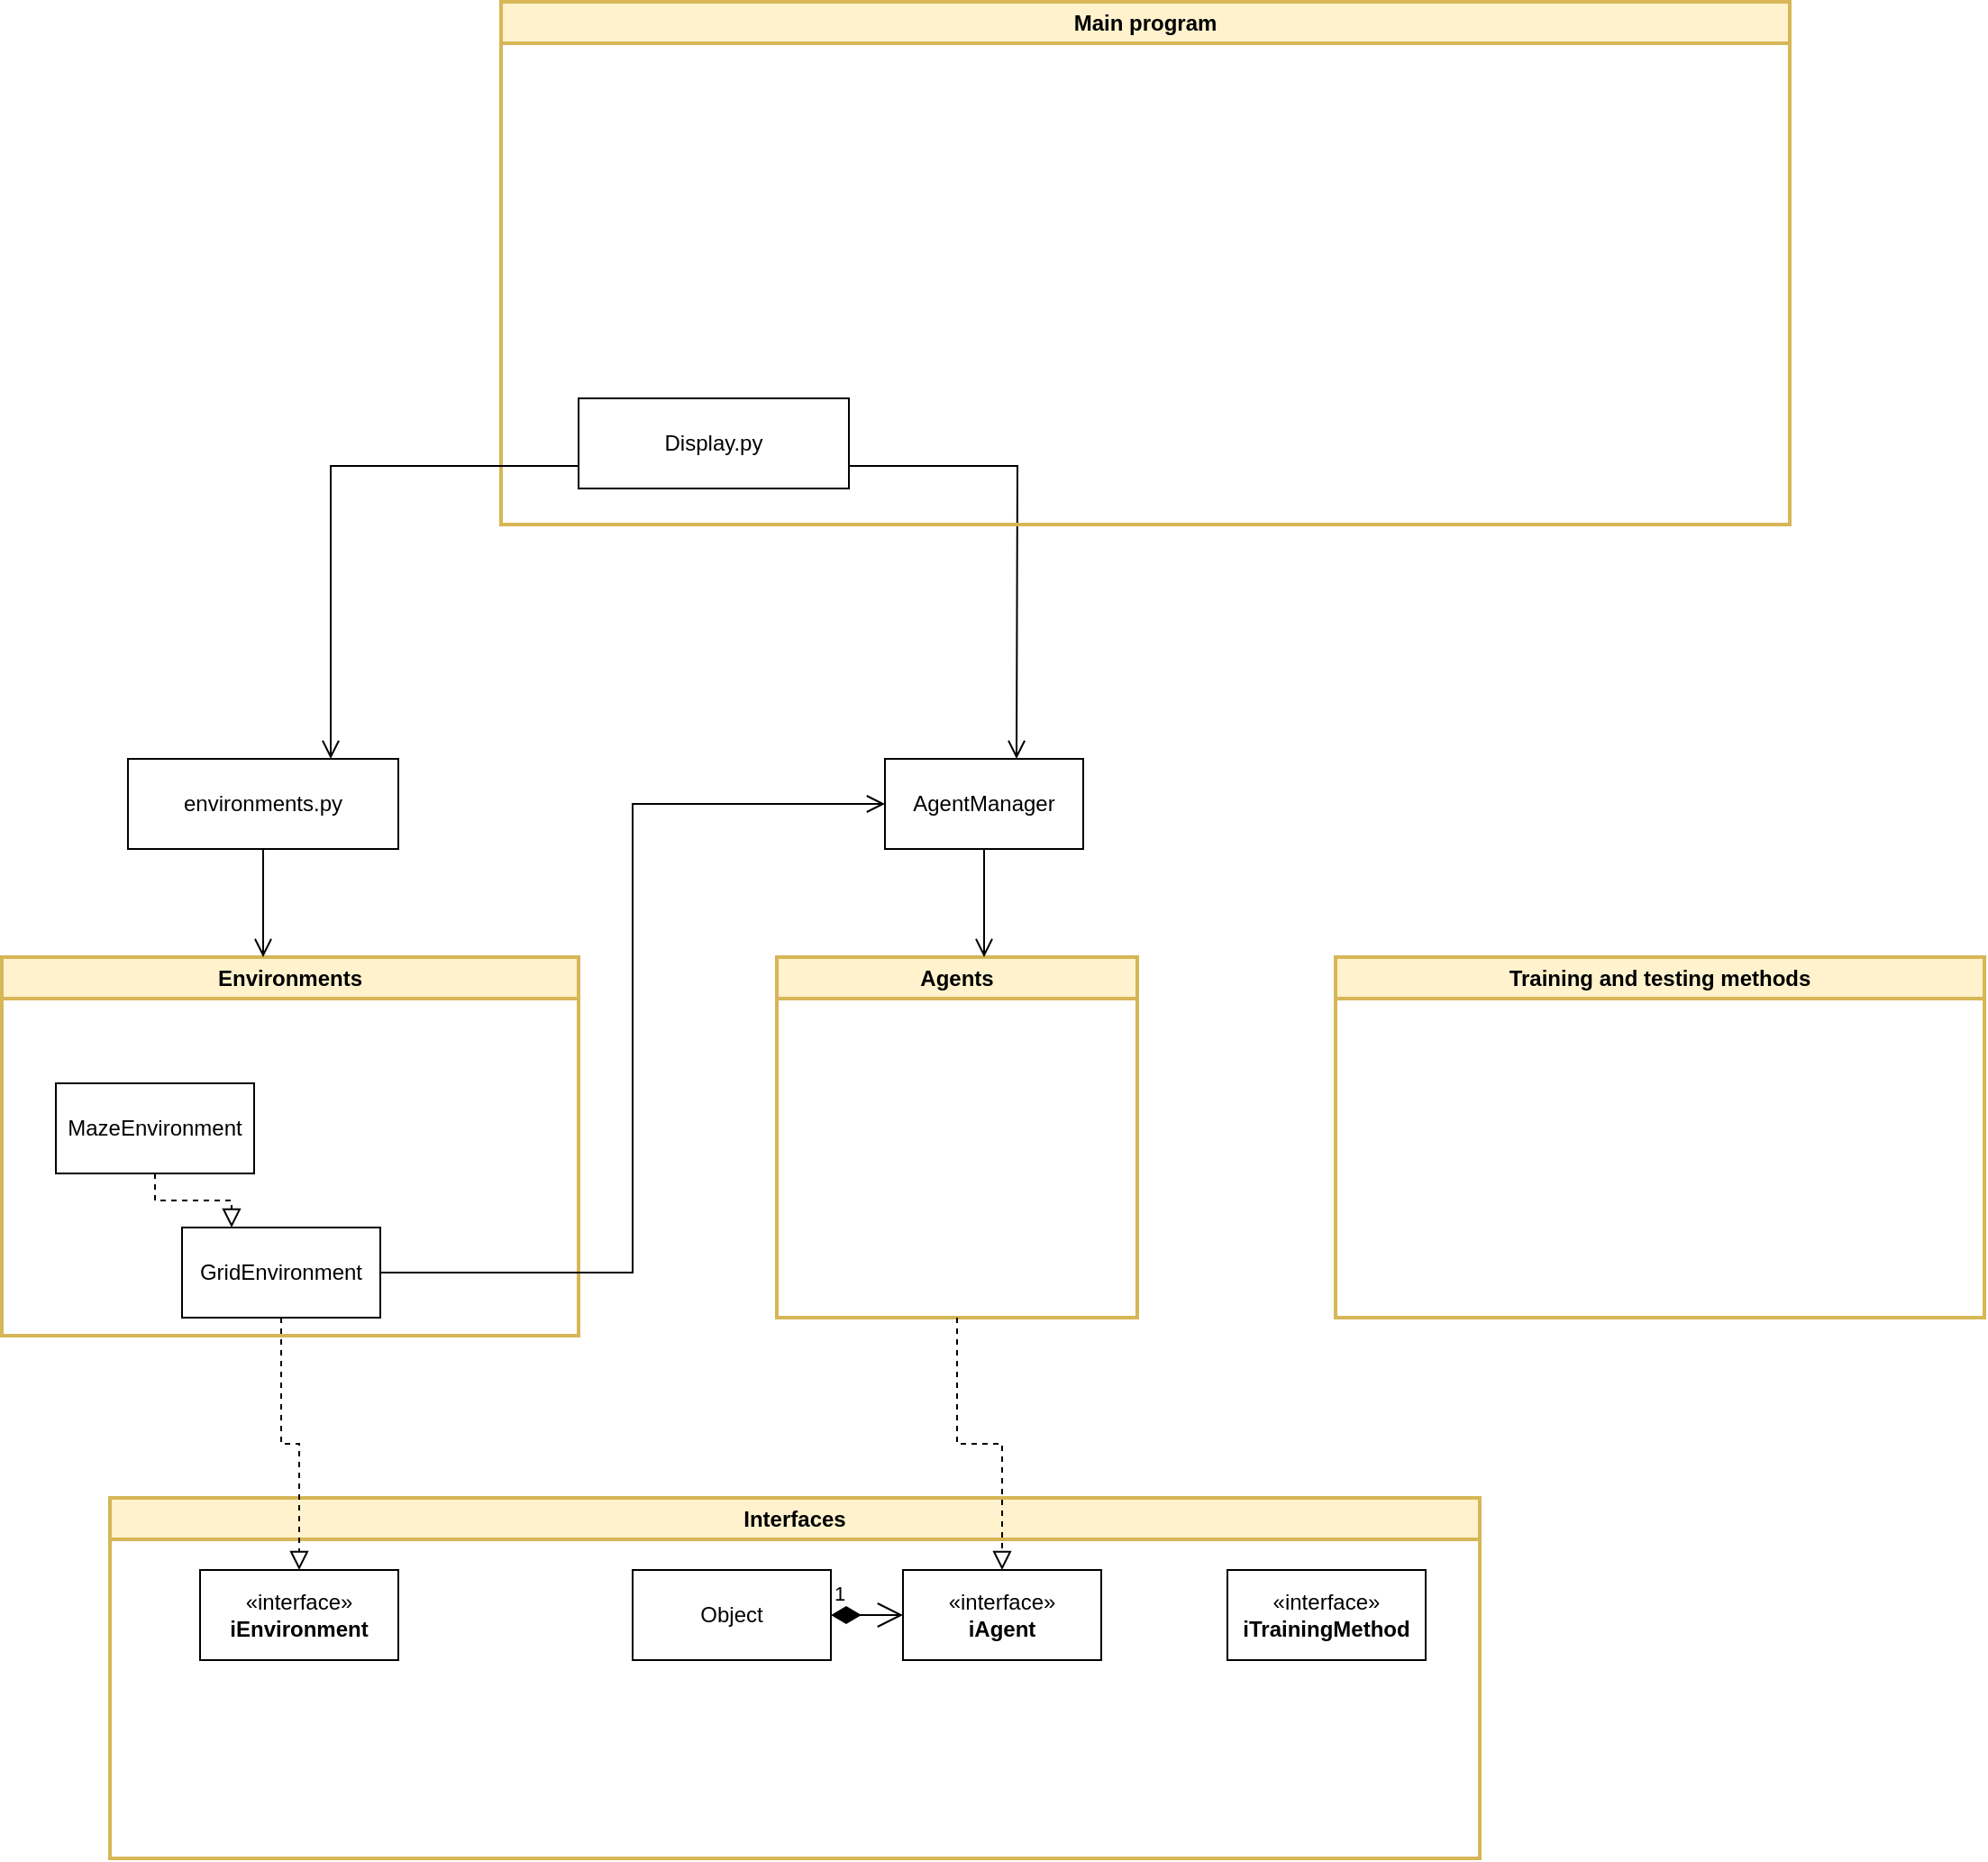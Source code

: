 <mxfile version="23.1.5" type="device">
  <diagram id="C5RBs43oDa-KdzZeNtuy" name="Page-1">
    <mxGraphModel dx="1036" dy="1783" grid="1" gridSize="10" guides="1" tooltips="1" connect="1" arrows="1" fold="1" page="1" pageScale="1" pageWidth="827" pageHeight="1169" math="0" shadow="0">
      <root>
        <mxCell id="WIyWlLk6GJQsqaUBKTNV-0" />
        <mxCell id="WIyWlLk6GJQsqaUBKTNV-1" parent="WIyWlLk6GJQsqaUBKTNV-0" />
        <mxCell id="FsBerznZIu6OIqvYbo5E-1" value="Agents" style="swimlane;whiteSpace=wrap;html=1;strokeWidth=2;fillColor=#fff2cc;strokeColor=#d6b656;" parent="WIyWlLk6GJQsqaUBKTNV-1" vertex="1">
          <mxGeometry x="500" y="300" width="200" height="200" as="geometry" />
        </mxCell>
        <mxCell id="FsBerznZIu6OIqvYbo5E-2" value="Environments" style="swimlane;whiteSpace=wrap;html=1;fillColor=#fff2cc;strokeColor=#d6b656;strokeWidth=2;" parent="WIyWlLk6GJQsqaUBKTNV-1" vertex="1">
          <mxGeometry x="70" y="300" width="320" height="210" as="geometry" />
        </mxCell>
        <mxCell id="G3Sz71prsRPAuzEE25Oy-8" value="GridEnvironment" style="html=1;whiteSpace=wrap;" parent="FsBerznZIu6OIqvYbo5E-2" vertex="1">
          <mxGeometry x="100" y="150" width="110" height="50" as="geometry" />
        </mxCell>
        <mxCell id="G3Sz71prsRPAuzEE25Oy-11" value="MazeEnvironment" style="html=1;whiteSpace=wrap;" parent="FsBerznZIu6OIqvYbo5E-2" vertex="1">
          <mxGeometry x="30" y="70" width="110" height="50" as="geometry" />
        </mxCell>
        <mxCell id="G3Sz71prsRPAuzEE25Oy-12" value="" style="endArrow=block;startArrow=none;endFill=0;startFill=0;endSize=8;html=1;verticalAlign=bottom;dashed=1;labelBackgroundColor=none;rounded=0;exitX=0.5;exitY=1;exitDx=0;exitDy=0;entryX=0.25;entryY=0;entryDx=0;entryDy=0;edgeStyle=orthogonalEdgeStyle;" parent="FsBerznZIu6OIqvYbo5E-2" source="G3Sz71prsRPAuzEE25Oy-11" target="G3Sz71prsRPAuzEE25Oy-8" edge="1">
          <mxGeometry width="160" relative="1" as="geometry">
            <mxPoint x="165" y="210" as="sourcePoint" />
            <mxPoint x="160" y="310" as="targetPoint" />
          </mxGeometry>
        </mxCell>
        <mxCell id="G3Sz71prsRPAuzEE25Oy-0" value="Interfaces" style="swimlane;whiteSpace=wrap;html=1;fillColor=#fff2cc;strokeColor=#d6b656;strokeWidth=2;" parent="WIyWlLk6GJQsqaUBKTNV-1" vertex="1">
          <mxGeometry x="130" y="600" width="760" height="200" as="geometry" />
        </mxCell>
        <mxCell id="G3Sz71prsRPAuzEE25Oy-3" value="«interface»&lt;br&gt;&lt;b&gt;iAgent&lt;/b&gt;" style="html=1;whiteSpace=wrap;" parent="G3Sz71prsRPAuzEE25Oy-0" vertex="1">
          <mxGeometry x="440" y="40" width="110" height="50" as="geometry" />
        </mxCell>
        <mxCell id="G3Sz71prsRPAuzEE25Oy-4" value="Object" style="html=1;whiteSpace=wrap;" parent="G3Sz71prsRPAuzEE25Oy-0" vertex="1">
          <mxGeometry x="290" y="40" width="110" height="50" as="geometry" />
        </mxCell>
        <mxCell id="G3Sz71prsRPAuzEE25Oy-7" value="«interface»&lt;br&gt;&lt;b&gt;iEnvironment&lt;br&gt;&lt;/b&gt;" style="html=1;whiteSpace=wrap;" parent="G3Sz71prsRPAuzEE25Oy-0" vertex="1">
          <mxGeometry x="50" y="40" width="110" height="50" as="geometry" />
        </mxCell>
        <mxCell id="G3Sz71prsRPAuzEE25Oy-13" value="1" style="endArrow=open;html=1;endSize=12;startArrow=diamondThin;startSize=14;startFill=1;edgeStyle=orthogonalEdgeStyle;align=left;verticalAlign=bottom;rounded=0;exitX=1;exitY=0.5;exitDx=0;exitDy=0;entryX=0;entryY=0.5;entryDx=0;entryDy=0;" parent="G3Sz71prsRPAuzEE25Oy-0" source="G3Sz71prsRPAuzEE25Oy-4" target="G3Sz71prsRPAuzEE25Oy-3" edge="1">
          <mxGeometry x="-1" y="3" relative="1" as="geometry">
            <mxPoint x="210" y="-100" as="sourcePoint" />
            <mxPoint x="370" y="-100" as="targetPoint" />
          </mxGeometry>
        </mxCell>
        <mxCell id="G3Sz71prsRPAuzEE25Oy-62" value="«interface»&lt;br&gt;&lt;b&gt;iTrainingMethod&lt;br&gt;&lt;/b&gt;" style="html=1;whiteSpace=wrap;" parent="G3Sz71prsRPAuzEE25Oy-0" vertex="1">
          <mxGeometry x="620" y="40" width="110" height="50" as="geometry" />
        </mxCell>
        <mxCell id="G3Sz71prsRPAuzEE25Oy-5" value="" style="endArrow=block;startArrow=none;endFill=0;startFill=0;endSize=8;html=1;verticalAlign=bottom;dashed=1;labelBackgroundColor=none;rounded=0;exitX=0.5;exitY=1;exitDx=0;exitDy=0;entryX=0.5;entryY=0;entryDx=0;entryDy=0;edgeStyle=orthogonalEdgeStyle;" parent="WIyWlLk6GJQsqaUBKTNV-1" source="G3Sz71prsRPAuzEE25Oy-8" target="G3Sz71prsRPAuzEE25Oy-7" edge="1">
          <mxGeometry width="160" relative="1" as="geometry">
            <mxPoint x="330" y="660" as="sourcePoint" />
            <mxPoint x="220" y="600" as="targetPoint" />
          </mxGeometry>
        </mxCell>
        <mxCell id="G3Sz71prsRPAuzEE25Oy-16" value="AgentManager" style="html=1;whiteSpace=wrap;" parent="WIyWlLk6GJQsqaUBKTNV-1" vertex="1">
          <mxGeometry x="560" y="190" width="110" height="50" as="geometry" />
        </mxCell>
        <mxCell id="G3Sz71prsRPAuzEE25Oy-58" value="" style="endArrow=open;startArrow=none;endFill=0;startFill=0;endSize=8;html=1;verticalAlign=bottom;labelBackgroundColor=none;strokeWidth=1;rounded=0;exitX=0.5;exitY=1;exitDx=0;exitDy=0;" parent="WIyWlLk6GJQsqaUBKTNV-1" source="G3Sz71prsRPAuzEE25Oy-16" edge="1">
          <mxGeometry width="160" relative="1" as="geometry">
            <mxPoint x="330" y="370" as="sourcePoint" />
            <mxPoint x="615" y="300" as="targetPoint" />
          </mxGeometry>
        </mxCell>
        <mxCell id="G3Sz71prsRPAuzEE25Oy-59" value="" style="endArrow=open;startArrow=none;endFill=0;startFill=0;endSize=8;html=1;verticalAlign=bottom;labelBackgroundColor=none;strokeWidth=1;rounded=0;exitX=0.5;exitY=1;exitDx=0;exitDy=0;" parent="WIyWlLk6GJQsqaUBKTNV-1" source="G3Sz71prsRPAuzEE25Oy-60" edge="1">
          <mxGeometry width="160" relative="1" as="geometry">
            <mxPoint x="-70" y="370" as="sourcePoint" />
            <mxPoint x="215" y="300" as="targetPoint" />
          </mxGeometry>
        </mxCell>
        <mxCell id="G3Sz71prsRPAuzEE25Oy-60" value="environments.py" style="html=1;whiteSpace=wrap;" parent="WIyWlLk6GJQsqaUBKTNV-1" vertex="1">
          <mxGeometry x="140" y="190" width="150" height="50" as="geometry" />
        </mxCell>
        <mxCell id="G3Sz71prsRPAuzEE25Oy-64" value="" style="endArrow=open;startArrow=none;endFill=0;startFill=0;endSize=8;html=1;verticalAlign=bottom;labelBackgroundColor=none;strokeWidth=1;rounded=0;entryX=0.75;entryY=0;entryDx=0;entryDy=0;exitX=1;exitY=0.75;exitDx=0;exitDy=0;edgeStyle=orthogonalEdgeStyle;" parent="WIyWlLk6GJQsqaUBKTNV-1" edge="1" source="G3Sz71prsRPAuzEE25Oy-61">
          <mxGeometry width="160" relative="1" as="geometry">
            <mxPoint x="520" y="138" as="sourcePoint" />
            <mxPoint x="633" y="190" as="targetPoint" />
          </mxGeometry>
        </mxCell>
        <mxCell id="G3Sz71prsRPAuzEE25Oy-6" value="" style="endArrow=block;startArrow=none;endFill=0;startFill=0;endSize=8;html=1;verticalAlign=bottom;dashed=1;labelBackgroundColor=none;rounded=0;entryX=0.5;entryY=0;entryDx=0;entryDy=0;exitX=0.5;exitY=1;exitDx=0;exitDy=0;edgeStyle=elbowEdgeStyle;elbow=vertical;" parent="WIyWlLk6GJQsqaUBKTNV-1" source="FsBerznZIu6OIqvYbo5E-1" target="G3Sz71prsRPAuzEE25Oy-3" edge="1">
          <mxGeometry width="160" relative="1" as="geometry">
            <mxPoint x="625" y="540" as="sourcePoint" />
            <mxPoint x="580" y="675" as="targetPoint" />
          </mxGeometry>
        </mxCell>
        <mxCell id="G3Sz71prsRPAuzEE25Oy-65" value="Main program" style="swimlane;whiteSpace=wrap;html=1;strokeWidth=2;fillColor=#fff2cc;strokeColor=#d6b656;startSize=23;" parent="WIyWlLk6GJQsqaUBKTNV-1" vertex="1">
          <mxGeometry x="347" y="-230" width="715" height="290" as="geometry" />
        </mxCell>
        <mxCell id="G3Sz71prsRPAuzEE25Oy-61" value="Display.py" style="html=1;whiteSpace=wrap;" parent="G3Sz71prsRPAuzEE25Oy-65" vertex="1">
          <mxGeometry x="43" y="220" width="150" height="50" as="geometry" />
        </mxCell>
        <mxCell id="G3Sz71prsRPAuzEE25Oy-66" value="Training and testing methods" style="swimlane;whiteSpace=wrap;html=1;strokeWidth=2;fillColor=#fff2cc;strokeColor=#d6b656;" parent="WIyWlLk6GJQsqaUBKTNV-1" vertex="1">
          <mxGeometry x="810" y="300" width="360" height="200" as="geometry" />
        </mxCell>
        <mxCell id="bxGW_dRHHZQgDkUgdYgW-0" value="" style="endArrow=open;startArrow=none;endFill=0;startFill=0;endSize=8;html=1;verticalAlign=bottom;labelBackgroundColor=none;strokeWidth=1;rounded=0;exitX=1;exitY=0.5;exitDx=0;exitDy=0;entryX=0;entryY=0.5;entryDx=0;entryDy=0;edgeStyle=elbowEdgeStyle;" parent="WIyWlLk6GJQsqaUBKTNV-1" source="G3Sz71prsRPAuzEE25Oy-8" target="G3Sz71prsRPAuzEE25Oy-16" edge="1">
          <mxGeometry width="160" relative="1" as="geometry">
            <mxPoint x="625" y="250" as="sourcePoint" />
            <mxPoint x="500" y="390" as="targetPoint" />
          </mxGeometry>
        </mxCell>
        <mxCell id="G3Sz71prsRPAuzEE25Oy-63" value="" style="endArrow=open;startArrow=none;endFill=0;startFill=0;endSize=8;html=1;verticalAlign=bottom;labelBackgroundColor=none;strokeWidth=1;rounded=0;exitX=0;exitY=0.75;exitDx=0;exitDy=0;entryX=0.75;entryY=0;entryDx=0;entryDy=0;edgeStyle=orthogonalEdgeStyle;" parent="WIyWlLk6GJQsqaUBKTNV-1" source="G3Sz71prsRPAuzEE25Oy-61" target="G3Sz71prsRPAuzEE25Oy-60" edge="1">
          <mxGeometry width="160" relative="1" as="geometry">
            <mxPoint x="225" y="250" as="sourcePoint" />
            <mxPoint x="225" y="310" as="targetPoint" />
          </mxGeometry>
        </mxCell>
      </root>
    </mxGraphModel>
  </diagram>
</mxfile>
